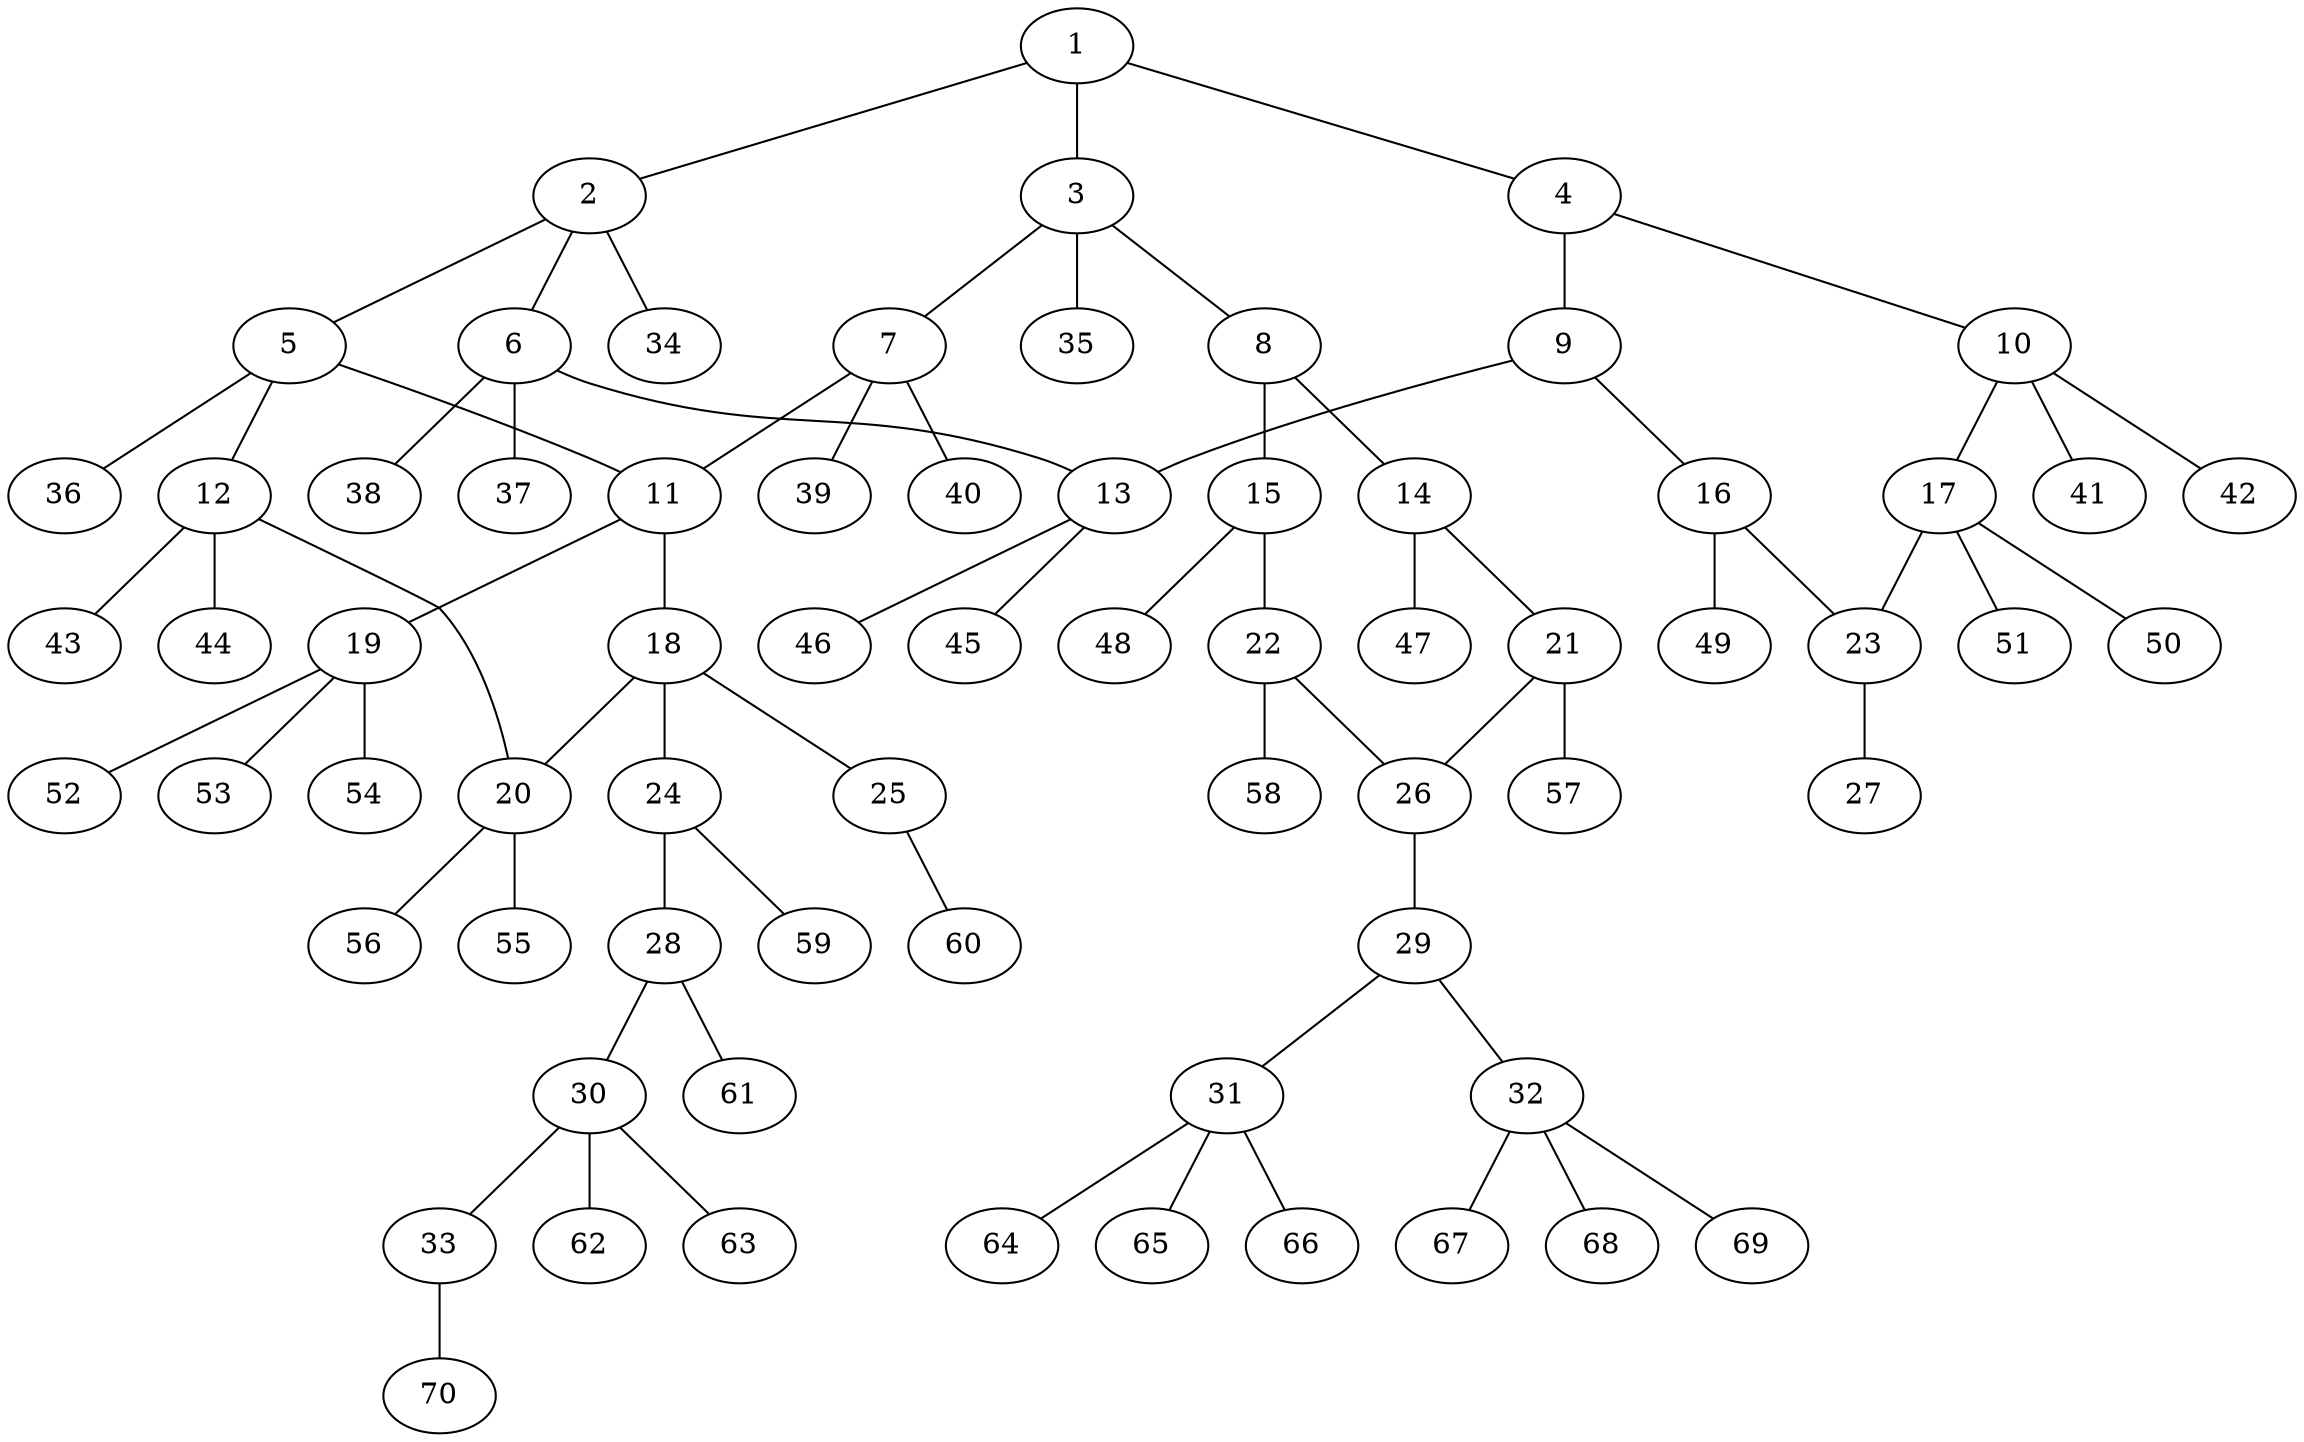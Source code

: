 graph molecule_3214 {
	1	 [chem=C];
	2	 [chem=C];
	1 -- 2	 [valence=1];
	3	 [chem=C];
	1 -- 3	 [valence=1];
	4	 [chem=C];
	1 -- 4	 [valence=2];
	5	 [chem=C];
	2 -- 5	 [valence=1];
	6	 [chem=C];
	2 -- 6	 [valence=1];
	34	 [chem=H];
	2 -- 34	 [valence=1];
	7	 [chem=C];
	3 -- 7	 [valence=1];
	8	 [chem=C];
	3 -- 8	 [valence=1];
	35	 [chem=H];
	3 -- 35	 [valence=1];
	9	 [chem=C];
	4 -- 9	 [valence=1];
	10	 [chem=C];
	4 -- 10	 [valence=1];
	11	 [chem=C];
	5 -- 11	 [valence=1];
	12	 [chem=C];
	5 -- 12	 [valence=1];
	36	 [chem=H];
	5 -- 36	 [valence=1];
	13	 [chem=C];
	6 -- 13	 [valence=1];
	37	 [chem=H];
	6 -- 37	 [valence=1];
	38	 [chem=H];
	6 -- 38	 [valence=1];
	7 -- 11	 [valence=1];
	39	 [chem=H];
	7 -- 39	 [valence=1];
	40	 [chem=H];
	7 -- 40	 [valence=1];
	14	 [chem=C];
	8 -- 14	 [valence=2];
	15	 [chem=C];
	8 -- 15	 [valence=1];
	9 -- 13	 [valence=1];
	16	 [chem=C];
	9 -- 16	 [valence=2];
	17	 [chem=C];
	10 -- 17	 [valence=1];
	41	 [chem=H];
	10 -- 41	 [valence=1];
	42	 [chem=H];
	10 -- 42	 [valence=1];
	18	 [chem=C];
	11 -- 18	 [valence=1];
	19	 [chem=C];
	11 -- 19	 [valence=1];
	20	 [chem=C];
	12 -- 20	 [valence=1];
	43	 [chem=H];
	12 -- 43	 [valence=1];
	44	 [chem=H];
	12 -- 44	 [valence=1];
	45	 [chem=H];
	13 -- 45	 [valence=1];
	46	 [chem=H];
	13 -- 46	 [valence=1];
	21	 [chem=C];
	14 -- 21	 [valence=1];
	47	 [chem=H];
	14 -- 47	 [valence=1];
	22	 [chem=C];
	15 -- 22	 [valence=2];
	48	 [chem=H];
	15 -- 48	 [valence=1];
	23	 [chem=C];
	16 -- 23	 [valence=1];
	49	 [chem=H];
	16 -- 49	 [valence=1];
	17 -- 23	 [valence=1];
	50	 [chem=H];
	17 -- 50	 [valence=1];
	51	 [chem=H];
	17 -- 51	 [valence=1];
	18 -- 20	 [valence=1];
	24	 [chem=C];
	18 -- 24	 [valence=1];
	25	 [chem=O];
	18 -- 25	 [valence=1];
	52	 [chem=H];
	19 -- 52	 [valence=1];
	53	 [chem=H];
	19 -- 53	 [valence=1];
	54	 [chem=H];
	19 -- 54	 [valence=1];
	55	 [chem=H];
	20 -- 55	 [valence=1];
	56	 [chem=H];
	20 -- 56	 [valence=1];
	26	 [chem=C];
	21 -- 26	 [valence=2];
	57	 [chem=H];
	21 -- 57	 [valence=1];
	22 -- 26	 [valence=1];
	58	 [chem=H];
	22 -- 58	 [valence=1];
	27	 [chem=O];
	23 -- 27	 [valence=2];
	28	 [chem=C];
	24 -- 28	 [valence=2];
	59	 [chem=H];
	24 -- 59	 [valence=1];
	60	 [chem=H];
	25 -- 60	 [valence=1];
	29	 [chem=N];
	26 -- 29	 [valence=1];
	30	 [chem=C];
	28 -- 30	 [valence=1];
	61	 [chem=H];
	28 -- 61	 [valence=1];
	31	 [chem=C];
	29 -- 31	 [valence=1];
	32	 [chem=C];
	29 -- 32	 [valence=1];
	33	 [chem=O];
	30 -- 33	 [valence=1];
	62	 [chem=H];
	30 -- 62	 [valence=1];
	63	 [chem=H];
	30 -- 63	 [valence=1];
	64	 [chem=H];
	31 -- 64	 [valence=1];
	65	 [chem=H];
	31 -- 65	 [valence=1];
	66	 [chem=H];
	31 -- 66	 [valence=1];
	67	 [chem=H];
	32 -- 67	 [valence=1];
	68	 [chem=H];
	32 -- 68	 [valence=1];
	69	 [chem=H];
	32 -- 69	 [valence=1];
	70	 [chem=H];
	33 -- 70	 [valence=1];
}
